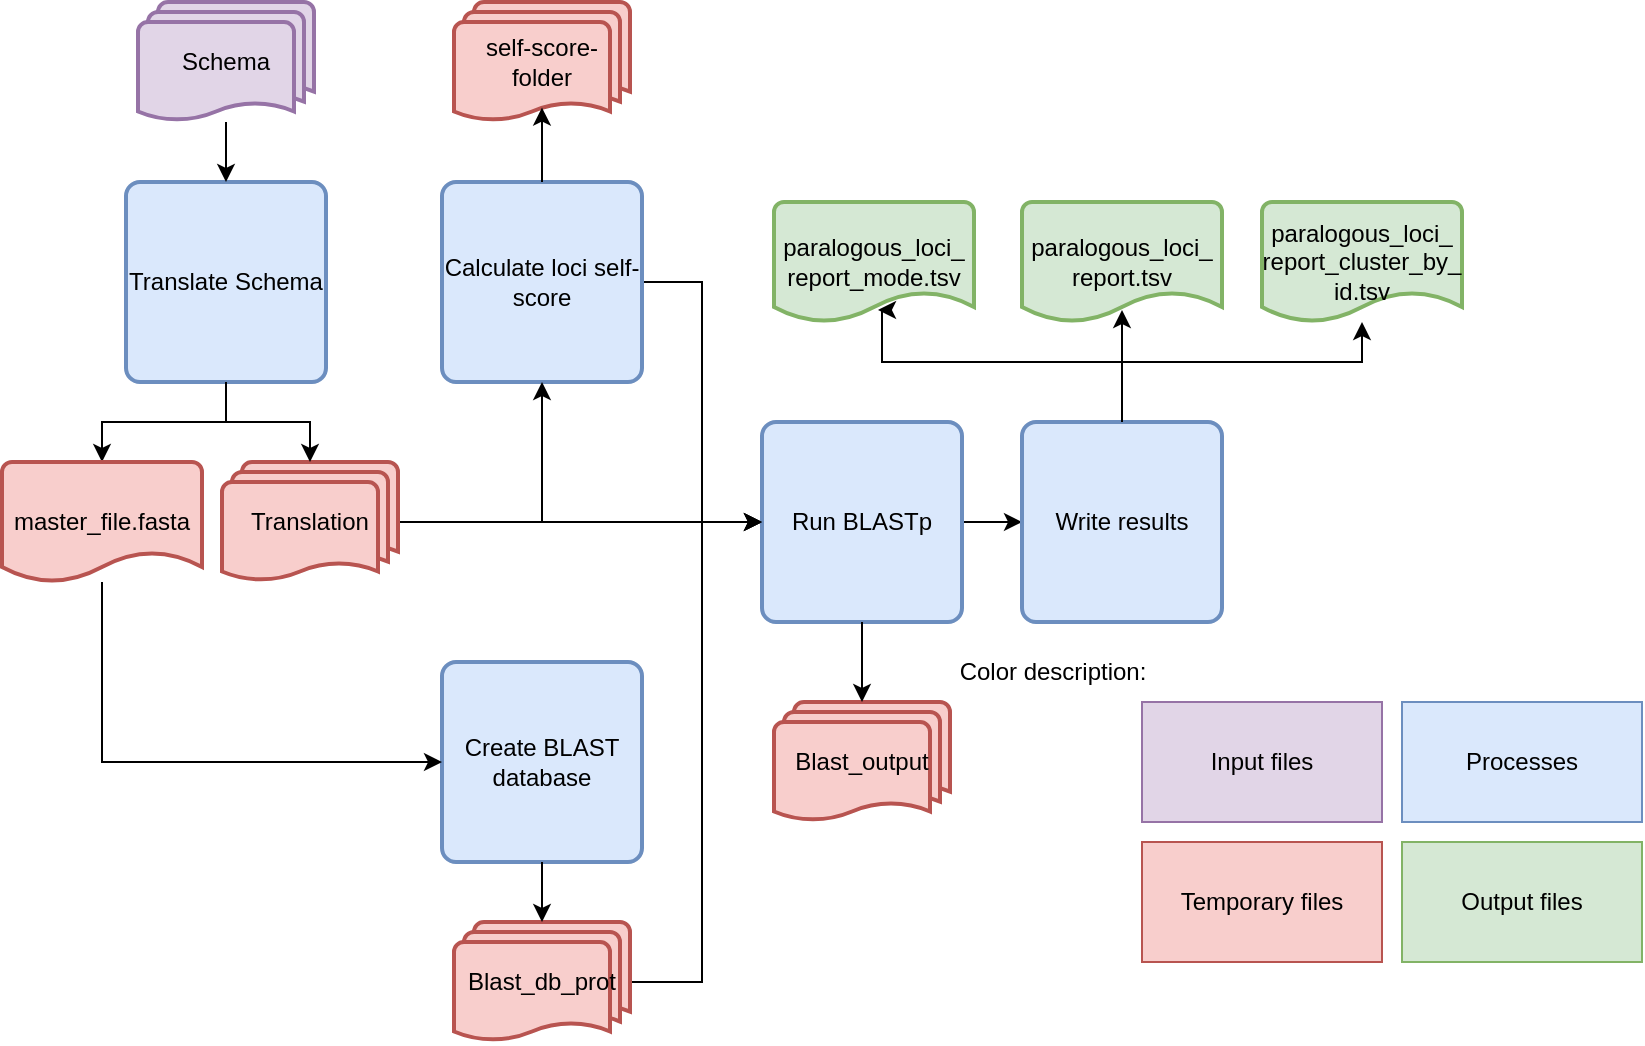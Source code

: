 <mxfile version="25.0.3">
  <diagram name="Page-1" id="Sayjuu3OWUjIjzeAwM1c">
    <mxGraphModel dx="1364" dy="799" grid="1" gridSize="10" guides="1" tooltips="1" connect="1" arrows="1" fold="1" page="1" pageScale="1" pageWidth="850" pageHeight="1100" math="0" shadow="0">
      <root>
        <mxCell id="0" />
        <mxCell id="1" parent="0" />
        <mxCell id="a3z0yzDK9rBx7ZHJhSU1-23" style="edgeStyle=orthogonalEdgeStyle;rounded=0;orthogonalLoop=1;jettySize=auto;html=1;" parent="1" source="a3z0yzDK9rBx7ZHJhSU1-2" target="a3z0yzDK9rBx7ZHJhSU1-22" edge="1">
          <mxGeometry relative="1" as="geometry" />
        </mxCell>
        <mxCell id="a3z0yzDK9rBx7ZHJhSU1-2" value="Translate Schema" style="rounded=1;whiteSpace=wrap;html=1;absoluteArcSize=1;arcSize=14;strokeWidth=2;fillColor=#dae8fc;strokeColor=#6c8ebf;" parent="1" vertex="1">
          <mxGeometry x="82" y="150" width="100" height="100" as="geometry" />
        </mxCell>
        <mxCell id="a3z0yzDK9rBx7ZHJhSU1-4" style="edgeStyle=orthogonalEdgeStyle;rounded=0;orthogonalLoop=1;jettySize=auto;html=1;entryX=0.5;entryY=0;entryDx=0;entryDy=0;" parent="1" source="a3z0yzDK9rBx7ZHJhSU1-3" target="a3z0yzDK9rBx7ZHJhSU1-2" edge="1">
          <mxGeometry relative="1" as="geometry" />
        </mxCell>
        <mxCell id="a3z0yzDK9rBx7ZHJhSU1-3" value="Schema" style="strokeWidth=2;html=1;shape=mxgraph.flowchart.multi-document;whiteSpace=wrap;fillColor=#e1d5e7;strokeColor=#9673a6;" parent="1" vertex="1">
          <mxGeometry x="88" y="60" width="88" height="60" as="geometry" />
        </mxCell>
        <mxCell id="xqS-gfhVwGy7xidowy4n-6" style="edgeStyle=orthogonalEdgeStyle;rounded=0;orthogonalLoop=1;jettySize=auto;html=1;entryX=0;entryY=0.5;entryDx=0;entryDy=0;" edge="1" parent="1" source="a3z0yzDK9rBx7ZHJhSU1-5" target="a3z0yzDK9rBx7ZHJhSU1-9">
          <mxGeometry relative="1" as="geometry">
            <Array as="points">
              <mxPoint x="370" y="200" />
              <mxPoint x="370" y="320" />
            </Array>
          </mxGeometry>
        </mxCell>
        <mxCell id="a3z0yzDK9rBx7ZHJhSU1-5" value="Calculate loci self-score" style="rounded=1;whiteSpace=wrap;html=1;absoluteArcSize=1;arcSize=14;strokeWidth=2;fillColor=#dae8fc;strokeColor=#6c8ebf;" parent="1" vertex="1">
          <mxGeometry x="240" y="150" width="100" height="100" as="geometry" />
        </mxCell>
        <mxCell id="a3z0yzDK9rBx7ZHJhSU1-7" value="Create BLAST database" style="rounded=1;whiteSpace=wrap;html=1;absoluteArcSize=1;arcSize=14;strokeWidth=2;fillColor=#dae8fc;strokeColor=#6c8ebf;" parent="1" vertex="1">
          <mxGeometry x="240" y="390" width="100" height="100" as="geometry" />
        </mxCell>
        <mxCell id="xqS-gfhVwGy7xidowy4n-9" value="" style="edgeStyle=orthogonalEdgeStyle;rounded=0;orthogonalLoop=1;jettySize=auto;html=1;" edge="1" parent="1" source="a3z0yzDK9rBx7ZHJhSU1-9" target="a3z0yzDK9rBx7ZHJhSU1-11">
          <mxGeometry relative="1" as="geometry" />
        </mxCell>
        <mxCell id="a3z0yzDK9rBx7ZHJhSU1-9" value="Run BLASTp" style="rounded=1;whiteSpace=wrap;html=1;absoluteArcSize=1;arcSize=14;strokeWidth=2;fillColor=#dae8fc;strokeColor=#6c8ebf;" parent="1" vertex="1">
          <mxGeometry x="400" y="270" width="100" height="100" as="geometry" />
        </mxCell>
        <mxCell id="xqS-gfhVwGy7xidowy4n-22" style="edgeStyle=orthogonalEdgeStyle;rounded=0;orthogonalLoop=1;jettySize=auto;html=1;" edge="1" parent="1" source="a3z0yzDK9rBx7ZHJhSU1-11" target="a3z0yzDK9rBx7ZHJhSU1-29">
          <mxGeometry relative="1" as="geometry">
            <Array as="points">
              <mxPoint x="580" y="240" />
              <mxPoint x="700" y="240" />
            </Array>
          </mxGeometry>
        </mxCell>
        <mxCell id="a3z0yzDK9rBx7ZHJhSU1-11" value="Write results" style="rounded=1;whiteSpace=wrap;html=1;absoluteArcSize=1;arcSize=14;strokeWidth=2;fillColor=#dae8fc;strokeColor=#6c8ebf;" parent="1" vertex="1">
          <mxGeometry x="530" y="270" width="100" height="100" as="geometry" />
        </mxCell>
        <mxCell id="xqS-gfhVwGy7xidowy4n-2" style="edgeStyle=orthogonalEdgeStyle;rounded=0;orthogonalLoop=1;jettySize=auto;html=1;entryX=0.5;entryY=1;entryDx=0;entryDy=0;" edge="1" parent="1" source="a3z0yzDK9rBx7ZHJhSU1-13" target="a3z0yzDK9rBx7ZHJhSU1-5">
          <mxGeometry relative="1" as="geometry" />
        </mxCell>
        <mxCell id="xqS-gfhVwGy7xidowy4n-7" style="edgeStyle=orthogonalEdgeStyle;rounded=0;orthogonalLoop=1;jettySize=auto;html=1;entryX=0;entryY=0.5;entryDx=0;entryDy=0;" edge="1" parent="1" source="a3z0yzDK9rBx7ZHJhSU1-13" target="a3z0yzDK9rBx7ZHJhSU1-9">
          <mxGeometry relative="1" as="geometry" />
        </mxCell>
        <mxCell id="a3z0yzDK9rBx7ZHJhSU1-13" value="Translation" style="strokeWidth=2;html=1;shape=mxgraph.flowchart.multi-document;whiteSpace=wrap;fillColor=#f8cecc;strokeColor=#b85450;" parent="1" vertex="1">
          <mxGeometry x="130" y="290" width="88" height="60" as="geometry" />
        </mxCell>
        <mxCell id="a3z0yzDK9rBx7ZHJhSU1-14" style="edgeStyle=orthogonalEdgeStyle;rounded=0;orthogonalLoop=1;jettySize=auto;html=1;entryX=0.5;entryY=0;entryDx=0;entryDy=0;entryPerimeter=0;" parent="1" source="a3z0yzDK9rBx7ZHJhSU1-2" target="a3z0yzDK9rBx7ZHJhSU1-13" edge="1">
          <mxGeometry relative="1" as="geometry" />
        </mxCell>
        <mxCell id="a3z0yzDK9rBx7ZHJhSU1-15" value="self-score-&lt;div&gt;folder&lt;/div&gt;" style="strokeWidth=2;html=1;shape=mxgraph.flowchart.multi-document;whiteSpace=wrap;fillColor=#f8cecc;strokeColor=#b85450;" parent="1" vertex="1">
          <mxGeometry x="246" y="60" width="88" height="60" as="geometry" />
        </mxCell>
        <mxCell id="xqS-gfhVwGy7xidowy4n-3" style="edgeStyle=orthogonalEdgeStyle;rounded=0;orthogonalLoop=1;jettySize=auto;html=1;entryX=0;entryY=0.5;entryDx=0;entryDy=0;" edge="1" parent="1" source="a3z0yzDK9rBx7ZHJhSU1-22" target="a3z0yzDK9rBx7ZHJhSU1-7">
          <mxGeometry relative="1" as="geometry">
            <Array as="points">
              <mxPoint x="70" y="440" />
            </Array>
          </mxGeometry>
        </mxCell>
        <UserObject label="master_file.fasta" link="master_file.fasta" id="a3z0yzDK9rBx7ZHJhSU1-22">
          <mxCell style="strokeWidth=2;html=1;shape=mxgraph.flowchart.document2;whiteSpace=wrap;size=0.25;fillColor=#f8cecc;strokeColor=#b85450;" parent="1" vertex="1">
            <mxGeometry x="20" y="290" width="100" height="60" as="geometry" />
          </mxCell>
        </UserObject>
        <mxCell id="a3z0yzDK9rBx7ZHJhSU1-24" value="Blast_output" style="strokeWidth=2;html=1;shape=mxgraph.flowchart.multi-document;whiteSpace=wrap;fillColor=#f8cecc;strokeColor=#b85450;" parent="1" vertex="1">
          <mxGeometry x="406" y="410" width="88" height="60" as="geometry" />
        </mxCell>
        <UserObject label="paralogous_loci_&lt;div&gt;report.tsv&lt;/div&gt;" link="master_file.fasta" id="a3z0yzDK9rBx7ZHJhSU1-26">
          <mxCell style="strokeWidth=2;html=1;shape=mxgraph.flowchart.document2;whiteSpace=wrap;size=0.25;fillColor=#d5e8d4;strokeColor=#82b366;" parent="1" vertex="1">
            <mxGeometry x="530" y="160" width="100" height="60" as="geometry" />
          </mxCell>
        </UserObject>
        <UserObject label="paralogous_loci_&lt;div&gt;report_cluster_&lt;span style=&quot;background-color: initial;&quot;&gt;by_&lt;/span&gt;&lt;/div&gt;&lt;div&gt;&lt;span style=&quot;background-color: initial;&quot;&gt;id.&lt;/span&gt;&lt;span style=&quot;background-color: initial;&quot;&gt;tsv&lt;/span&gt;&lt;/div&gt;" link="master_file.fasta" id="a3z0yzDK9rBx7ZHJhSU1-29">
          <mxCell style="strokeWidth=2;html=1;shape=mxgraph.flowchart.document2;whiteSpace=wrap;size=0.25;fillColor=#d5e8d4;strokeColor=#82b366;" parent="1" vertex="1">
            <mxGeometry x="650" y="160" width="100" height="60" as="geometry" />
          </mxCell>
        </UserObject>
        <UserObject label="paralogous_loci_&lt;div&gt;report_mode.tsv&lt;/div&gt;" link="master_file.fasta" id="a3z0yzDK9rBx7ZHJhSU1-30">
          <mxCell style="strokeWidth=2;html=1;shape=mxgraph.flowchart.document2;whiteSpace=wrap;size=0.25;fillColor=#d5e8d4;strokeColor=#82b366;" parent="1" vertex="1">
            <mxGeometry x="406" y="160" width="100" height="60" as="geometry" />
          </mxCell>
        </UserObject>
        <mxCell id="xqS-gfhVwGy7xidowy4n-1" style="edgeStyle=orthogonalEdgeStyle;rounded=0;orthogonalLoop=1;jettySize=auto;html=1;entryX=0.5;entryY=0.88;entryDx=0;entryDy=0;entryPerimeter=0;" edge="1" parent="1" source="a3z0yzDK9rBx7ZHJhSU1-5" target="a3z0yzDK9rBx7ZHJhSU1-15">
          <mxGeometry relative="1" as="geometry" />
        </mxCell>
        <mxCell id="xqS-gfhVwGy7xidowy4n-8" style="edgeStyle=orthogonalEdgeStyle;rounded=0;orthogonalLoop=1;jettySize=auto;html=1;entryX=0;entryY=0.5;entryDx=0;entryDy=0;" edge="1" parent="1" source="xqS-gfhVwGy7xidowy4n-4" target="a3z0yzDK9rBx7ZHJhSU1-9">
          <mxGeometry relative="1" as="geometry">
            <Array as="points">
              <mxPoint x="370" y="550" />
              <mxPoint x="370" y="320" />
            </Array>
          </mxGeometry>
        </mxCell>
        <mxCell id="xqS-gfhVwGy7xidowy4n-4" value="Blast_db_prot" style="strokeWidth=2;html=1;shape=mxgraph.flowchart.multi-document;whiteSpace=wrap;fillColor=#f8cecc;strokeColor=#b85450;" vertex="1" parent="1">
          <mxGeometry x="246" y="520" width="88" height="60" as="geometry" />
        </mxCell>
        <mxCell id="xqS-gfhVwGy7xidowy4n-5" style="edgeStyle=orthogonalEdgeStyle;rounded=0;orthogonalLoop=1;jettySize=auto;html=1;entryX=0.5;entryY=0;entryDx=0;entryDy=0;entryPerimeter=0;" edge="1" parent="1" source="a3z0yzDK9rBx7ZHJhSU1-7" target="xqS-gfhVwGy7xidowy4n-4">
          <mxGeometry relative="1" as="geometry" />
        </mxCell>
        <mxCell id="xqS-gfhVwGy7xidowy4n-13" value="Processes" style="rounded=0;whiteSpace=wrap;html=1;fillColor=#dae8fc;strokeColor=#6c8ebf;" vertex="1" parent="1">
          <mxGeometry x="720" y="410" width="120" height="60" as="geometry" />
        </mxCell>
        <mxCell id="xqS-gfhVwGy7xidowy4n-14" value="Temporary files" style="rounded=0;whiteSpace=wrap;html=1;fillColor=#f8cecc;strokeColor=#b85450;" vertex="1" parent="1">
          <mxGeometry x="590" y="480" width="120" height="60" as="geometry" />
        </mxCell>
        <mxCell id="xqS-gfhVwGy7xidowy4n-15" value="Input files" style="rounded=0;whiteSpace=wrap;html=1;fillColor=#e1d5e7;strokeColor=#9673a6;" vertex="1" parent="1">
          <mxGeometry x="590" y="410" width="120" height="60" as="geometry" />
        </mxCell>
        <mxCell id="xqS-gfhVwGy7xidowy4n-16" value="Output files" style="rounded=0;whiteSpace=wrap;html=1;fillColor=#d5e8d4;strokeColor=#82b366;" vertex="1" parent="1">
          <mxGeometry x="720" y="480" width="120" height="60" as="geometry" />
        </mxCell>
        <mxCell id="xqS-gfhVwGy7xidowy4n-17" value="Color description:" style="text;html=1;align=center;verticalAlign=middle;resizable=0;points=[];autosize=1;strokeColor=none;fillColor=none;" vertex="1" parent="1">
          <mxGeometry x="490" y="380" width="110" height="30" as="geometry" />
        </mxCell>
        <mxCell id="xqS-gfhVwGy7xidowy4n-19" style="edgeStyle=orthogonalEdgeStyle;rounded=0;orthogonalLoop=1;jettySize=auto;html=1;entryX=0.5;entryY=0;entryDx=0;entryDy=0;entryPerimeter=0;" edge="1" parent="1" source="a3z0yzDK9rBx7ZHJhSU1-9" target="a3z0yzDK9rBx7ZHJhSU1-24">
          <mxGeometry relative="1" as="geometry" />
        </mxCell>
        <mxCell id="xqS-gfhVwGy7xidowy4n-20" style="edgeStyle=orthogonalEdgeStyle;rounded=0;orthogonalLoop=1;jettySize=auto;html=1;entryX=0.52;entryY=0.9;entryDx=0;entryDy=0;entryPerimeter=0;" edge="1" parent="1" source="a3z0yzDK9rBx7ZHJhSU1-11" target="a3z0yzDK9rBx7ZHJhSU1-30">
          <mxGeometry relative="1" as="geometry">
            <Array as="points">
              <mxPoint x="580" y="240" />
              <mxPoint x="460" y="240" />
              <mxPoint x="460" y="214" />
            </Array>
          </mxGeometry>
        </mxCell>
        <mxCell id="xqS-gfhVwGy7xidowy4n-21" style="edgeStyle=orthogonalEdgeStyle;rounded=0;orthogonalLoop=1;jettySize=auto;html=1;entryX=0.5;entryY=0.9;entryDx=0;entryDy=0;entryPerimeter=0;" edge="1" parent="1" source="a3z0yzDK9rBx7ZHJhSU1-11" target="a3z0yzDK9rBx7ZHJhSU1-26">
          <mxGeometry relative="1" as="geometry" />
        </mxCell>
      </root>
    </mxGraphModel>
  </diagram>
</mxfile>
